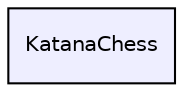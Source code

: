 digraph "KatanaChess" {
  compound=true
  node [ fontsize="10", fontname="Helvetica"];
  edge [ labelfontsize="10", labelfontname="Helvetica"];
  dir_837df0b811de03a07c4929da9c08c263 [shape=box, label="KatanaChess", style="filled", fillcolor="#eeeeff", pencolor="black", URL="dir_837df0b811de03a07c4929da9c08c263.html"];
}
